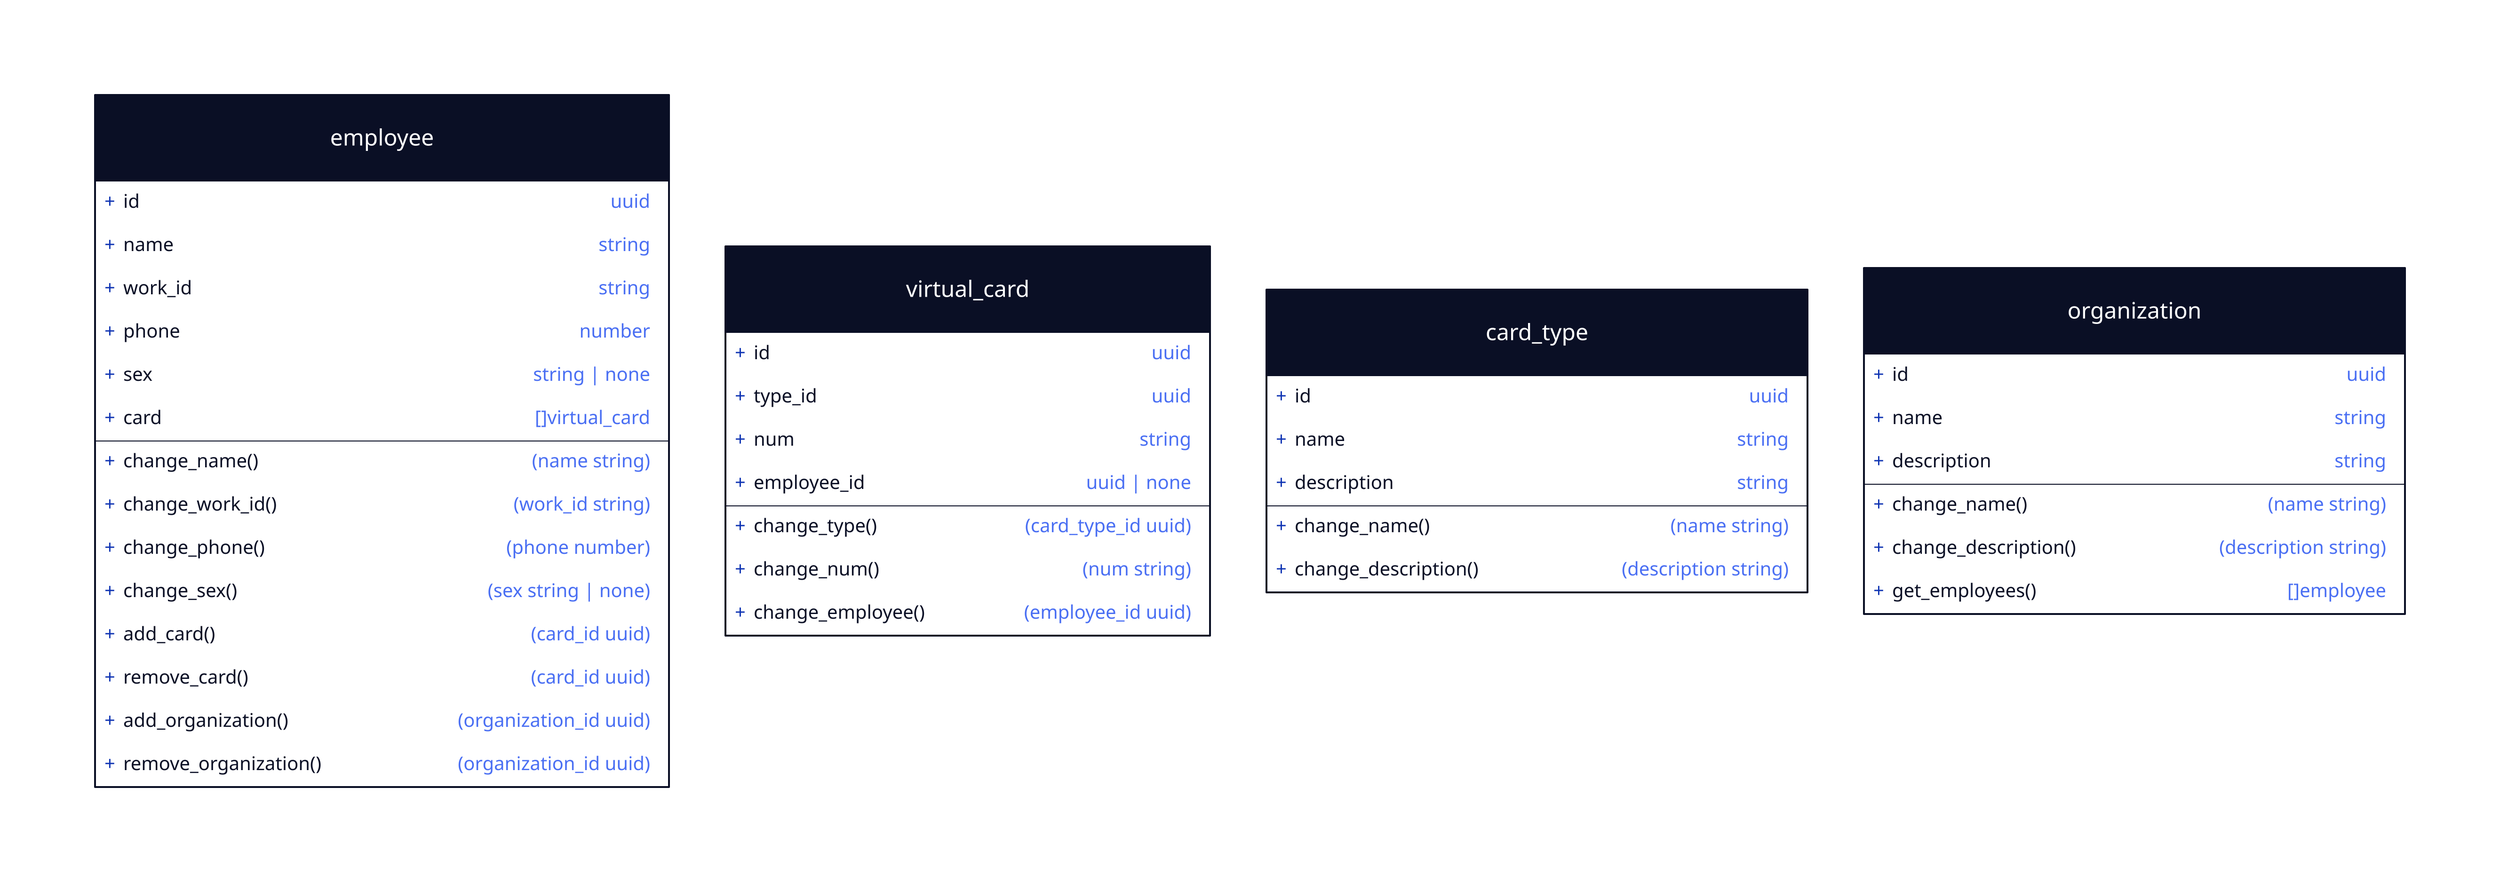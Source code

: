 employee: {
  shape: class

  +id: uuid
  +name: string
  +work_id: string
  +phone: number
  +sex: string | none
  +card: "[]virtual_card"

  # Escape the # to prevent being parsed as comment
  #lookaheadPos: d2ast.Position
  # Or just wrap in quotes
  #"#peekn(n int)": (s string, eof bool)

  +change_name(): (name string)
  +change_work_id(): (work_id string)
  +change_phone(): (phone number)
  +change_sex(): (sex string | none)
  +add_card(): (card_id uuid)
  +remove_card(): (card_id uuid)
  +add_organization(): (organization_id uuid)
  +remove_organization(): (organization_id uuid)
}

virtual_card: {
  shape: class

  +id: uuid
  +type_id: uuid
  +num: string
  +employee_id: uuid | none

  +change_type(): (card_type_id uuid)
  +change_num(): (num string)
  +change_employee(): (employee_id uuid)
}

card_type: {
    shape: class

    +id: uuid
    +name: string
    +description: string

    +change_name(): (name string)
    +change_description(): (description string)
}

organization: {
    shape: class

    +id: uuid
    +name: string
    +description: string

    +change_name(): (name string)
    +change_description(): (description string)
    +get_employees(): "[]employee"
}